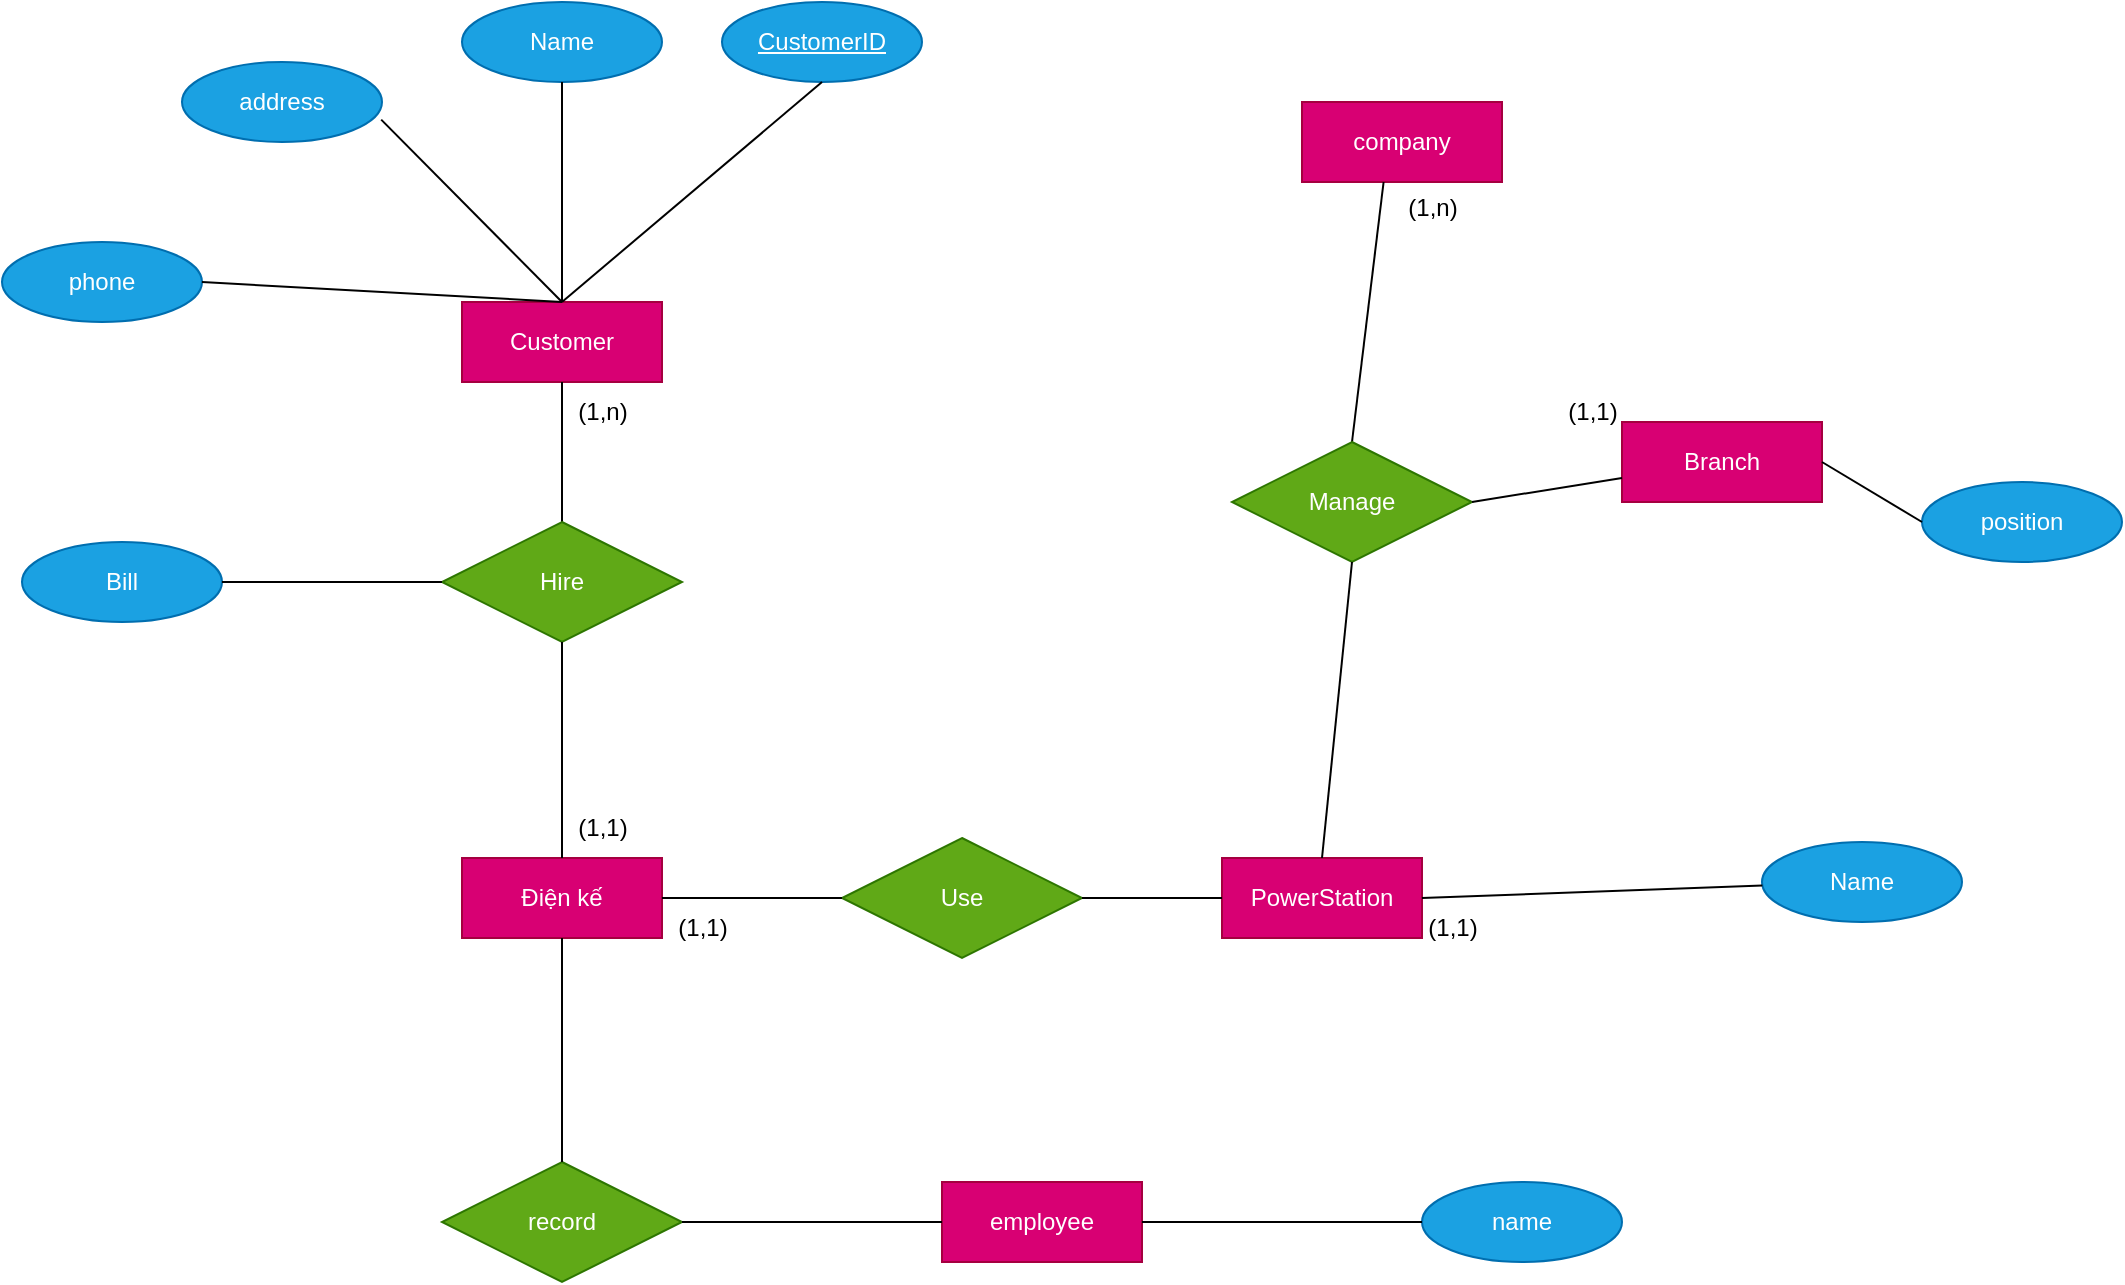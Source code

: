 <mxfile version="22.0.7" type="github">
  <diagram name="Page-1" id="0d4kpQkp0rt_nCVyn7hy">
    <mxGraphModel dx="1955" dy="562" grid="1" gridSize="10" guides="1" tooltips="1" connect="1" arrows="1" fold="1" page="1" pageScale="1" pageWidth="850" pageHeight="1100" math="0" shadow="0">
      <root>
        <mxCell id="0" />
        <mxCell id="1" parent="0" />
        <mxCell id="jenSMxoXQqrwk--JjhD7-1" value="company" style="whiteSpace=wrap;html=1;align=center;fillColor=#d80073;fontColor=#ffffff;strokeColor=#A50040;" vertex="1" parent="1">
          <mxGeometry x="400" y="70" width="100" height="40" as="geometry" />
        </mxCell>
        <mxCell id="jenSMxoXQqrwk--JjhD7-2" value="Branch&lt;br&gt;" style="whiteSpace=wrap;html=1;align=center;fillColor=#d80073;fontColor=#ffffff;strokeColor=#A50040;" vertex="1" parent="1">
          <mxGeometry x="560" y="230" width="100" height="40" as="geometry" />
        </mxCell>
        <mxCell id="jenSMxoXQqrwk--JjhD7-3" value="PowerStation&lt;br&gt;" style="whiteSpace=wrap;html=1;align=center;fillColor=#d80073;fontColor=#ffffff;strokeColor=#A50040;" vertex="1" parent="1">
          <mxGeometry x="360" y="448" width="100" height="40" as="geometry" />
        </mxCell>
        <mxCell id="jenSMxoXQqrwk--JjhD7-4" value="Name" style="ellipse;whiteSpace=wrap;html=1;align=center;fillColor=#1ba1e2;fontColor=#ffffff;strokeColor=#006EAF;" vertex="1" parent="1">
          <mxGeometry x="630" y="440" width="100" height="40" as="geometry" />
        </mxCell>
        <mxCell id="jenSMxoXQqrwk--JjhD7-5" value="" style="endArrow=none;html=1;rounded=0;exitX=1;exitY=0.5;exitDx=0;exitDy=0;" edge="1" parent="1" source="jenSMxoXQqrwk--JjhD7-3" target="jenSMxoXQqrwk--JjhD7-4">
          <mxGeometry relative="1" as="geometry">
            <mxPoint x="520" y="540" as="sourcePoint" />
            <mxPoint x="680" y="540" as="targetPoint" />
          </mxGeometry>
        </mxCell>
        <mxCell id="jenSMxoXQqrwk--JjhD7-6" value="position&lt;br&gt;" style="ellipse;whiteSpace=wrap;html=1;align=center;fillColor=#1ba1e2;fontColor=#ffffff;strokeColor=#006EAF;" vertex="1" parent="1">
          <mxGeometry x="710" y="260" width="100" height="40" as="geometry" />
        </mxCell>
        <mxCell id="jenSMxoXQqrwk--JjhD7-7" value="" style="endArrow=none;html=1;rounded=0;entryX=0;entryY=0.5;entryDx=0;entryDy=0;exitX=1;exitY=0.5;exitDx=0;exitDy=0;" edge="1" parent="1" source="jenSMxoXQqrwk--JjhD7-2" target="jenSMxoXQqrwk--JjhD7-6">
          <mxGeometry relative="1" as="geometry">
            <mxPoint x="650" y="260" as="sourcePoint" />
            <mxPoint x="690" y="190" as="targetPoint" />
          </mxGeometry>
        </mxCell>
        <mxCell id="jenSMxoXQqrwk--JjhD7-8" value="Customer&lt;br&gt;" style="whiteSpace=wrap;html=1;align=center;fillColor=#d80073;fontColor=#ffffff;strokeColor=#A50040;" vertex="1" parent="1">
          <mxGeometry x="-20" y="170" width="100" height="40" as="geometry" />
        </mxCell>
        <mxCell id="jenSMxoXQqrwk--JjhD7-9" value="Điện kế" style="whiteSpace=wrap;html=1;align=center;fillColor=#d80073;fontColor=#ffffff;strokeColor=#A50040;" vertex="1" parent="1">
          <mxGeometry x="-20" y="448" width="100" height="40" as="geometry" />
        </mxCell>
        <mxCell id="jenSMxoXQqrwk--JjhD7-10" value="address" style="ellipse;whiteSpace=wrap;html=1;align=center;fillColor=#1ba1e2;fontColor=#ffffff;strokeColor=#006EAF;" vertex="1" parent="1">
          <mxGeometry x="-160" y="50" width="100" height="40" as="geometry" />
        </mxCell>
        <mxCell id="jenSMxoXQqrwk--JjhD7-11" value="CustomerID" style="ellipse;whiteSpace=wrap;html=1;align=center;fontStyle=4;fillColor=#1ba1e2;fontColor=#ffffff;strokeColor=#006EAF;" vertex="1" parent="1">
          <mxGeometry x="110" y="20" width="100" height="40" as="geometry" />
        </mxCell>
        <mxCell id="jenSMxoXQqrwk--JjhD7-12" value="Name" style="ellipse;whiteSpace=wrap;html=1;align=center;fillColor=#1ba1e2;fontColor=#ffffff;strokeColor=#006EAF;" vertex="1" parent="1">
          <mxGeometry x="-20" y="20" width="100" height="40" as="geometry" />
        </mxCell>
        <mxCell id="jenSMxoXQqrwk--JjhD7-14" value="phone" style="ellipse;whiteSpace=wrap;html=1;align=center;fillColor=#1ba1e2;fontColor=#ffffff;strokeColor=#006EAF;" vertex="1" parent="1">
          <mxGeometry x="-250" y="140" width="100" height="40" as="geometry" />
        </mxCell>
        <mxCell id="jenSMxoXQqrwk--JjhD7-16" value="" style="endArrow=none;html=1;rounded=0;exitX=0.996;exitY=0.72;exitDx=0;exitDy=0;exitPerimeter=0;entryX=0.5;entryY=0;entryDx=0;entryDy=0;" edge="1" parent="1" source="jenSMxoXQqrwk--JjhD7-10" target="jenSMxoXQqrwk--JjhD7-8">
          <mxGeometry relative="1" as="geometry">
            <mxPoint x="-50" y="220" as="sourcePoint" />
            <mxPoint x="110" y="220" as="targetPoint" />
          </mxGeometry>
        </mxCell>
        <mxCell id="jenSMxoXQqrwk--JjhD7-17" value="" style="endArrow=none;html=1;rounded=0;exitX=0.5;exitY=1;exitDx=0;exitDy=0;entryX=0.5;entryY=0;entryDx=0;entryDy=0;" edge="1" parent="1" source="jenSMxoXQqrwk--JjhD7-12" target="jenSMxoXQqrwk--JjhD7-8">
          <mxGeometry relative="1" as="geometry">
            <mxPoint x="30" y="210" as="sourcePoint" />
            <mxPoint x="190" y="210" as="targetPoint" />
          </mxGeometry>
        </mxCell>
        <mxCell id="jenSMxoXQqrwk--JjhD7-18" value="" style="endArrow=none;html=1;rounded=0;exitX=1;exitY=0.5;exitDx=0;exitDy=0;entryX=0.5;entryY=0;entryDx=0;entryDy=0;" edge="1" parent="1" source="jenSMxoXQqrwk--JjhD7-14" target="jenSMxoXQqrwk--JjhD7-8">
          <mxGeometry relative="1" as="geometry">
            <mxPoint x="-190" y="260" as="sourcePoint" />
            <mxPoint x="-30" y="260" as="targetPoint" />
          </mxGeometry>
        </mxCell>
        <mxCell id="jenSMxoXQqrwk--JjhD7-19" value="" style="endArrow=none;html=1;rounded=0;exitX=0.5;exitY=0;exitDx=0;exitDy=0;entryX=0.5;entryY=1;entryDx=0;entryDy=0;" edge="1" parent="1" source="jenSMxoXQqrwk--JjhD7-8" target="jenSMxoXQqrwk--JjhD7-11">
          <mxGeometry relative="1" as="geometry">
            <mxPoint x="140" y="210" as="sourcePoint" />
            <mxPoint x="300" y="210" as="targetPoint" />
          </mxGeometry>
        </mxCell>
        <mxCell id="jenSMxoXQqrwk--JjhD7-21" value="Use" style="shape=rhombus;perimeter=rhombusPerimeter;whiteSpace=wrap;html=1;align=center;fillColor=#60a917;fontColor=#ffffff;strokeColor=#2D7600;" vertex="1" parent="1">
          <mxGeometry x="170" y="438" width="120" height="60" as="geometry" />
        </mxCell>
        <mxCell id="jenSMxoXQqrwk--JjhD7-23" value="" style="endArrow=none;html=1;rounded=0;entryX=0;entryY=0.5;entryDx=0;entryDy=0;" edge="1" parent="1" source="jenSMxoXQqrwk--JjhD7-9" target="jenSMxoXQqrwk--JjhD7-21">
          <mxGeometry relative="1" as="geometry">
            <mxPoint x="80" y="400" as="sourcePoint" />
            <mxPoint x="240" y="400" as="targetPoint" />
          </mxGeometry>
        </mxCell>
        <mxCell id="jenSMxoXQqrwk--JjhD7-24" value="" style="endArrow=none;html=1;rounded=0;exitX=1;exitY=0.5;exitDx=0;exitDy=0;entryX=0;entryY=0.5;entryDx=0;entryDy=0;" edge="1" parent="1" source="jenSMxoXQqrwk--JjhD7-21" target="jenSMxoXQqrwk--JjhD7-3">
          <mxGeometry relative="1" as="geometry">
            <mxPoint x="200" y="537" as="sourcePoint" />
            <mxPoint x="470" y="369" as="targetPoint" />
          </mxGeometry>
        </mxCell>
        <mxCell id="jenSMxoXQqrwk--JjhD7-25" value="" style="endArrow=none;html=1;rounded=0;entryX=0.5;entryY=1;entryDx=0;entryDy=0;exitX=0.5;exitY=0;exitDx=0;exitDy=0;" edge="1" parent="1" source="jenSMxoXQqrwk--JjhD7-26" target="jenSMxoXQqrwk--JjhD7-8">
          <mxGeometry relative="1" as="geometry">
            <mxPoint x="-250" y="260" as="sourcePoint" />
            <mxPoint x="-90" y="260" as="targetPoint" />
          </mxGeometry>
        </mxCell>
        <mxCell id="jenSMxoXQqrwk--JjhD7-26" value="Hire&lt;br&gt;" style="shape=rhombus;perimeter=rhombusPerimeter;whiteSpace=wrap;html=1;align=center;fillColor=#60a917;fontColor=#ffffff;strokeColor=#2D7600;" vertex="1" parent="1">
          <mxGeometry x="-30" y="280" width="120" height="60" as="geometry" />
        </mxCell>
        <mxCell id="jenSMxoXQqrwk--JjhD7-27" value="" style="endArrow=none;html=1;rounded=0;entryX=0.5;entryY=1;entryDx=0;entryDy=0;" edge="1" parent="1" source="jenSMxoXQqrwk--JjhD7-9" target="jenSMxoXQqrwk--JjhD7-26">
          <mxGeometry relative="1" as="geometry">
            <mxPoint x="-120" y="400" as="sourcePoint" />
            <mxPoint x="40" y="400" as="targetPoint" />
          </mxGeometry>
        </mxCell>
        <mxCell id="jenSMxoXQqrwk--JjhD7-28" value="" style="endArrow=none;html=1;rounded=0;exitX=0.408;exitY=1;exitDx=0;exitDy=0;exitPerimeter=0;entryX=0.5;entryY=0;entryDx=0;entryDy=0;" edge="1" parent="1" source="jenSMxoXQqrwk--JjhD7-1" target="jenSMxoXQqrwk--JjhD7-29">
          <mxGeometry relative="1" as="geometry">
            <mxPoint x="570" y="150" as="sourcePoint" />
            <mxPoint x="730" y="150" as="targetPoint" />
          </mxGeometry>
        </mxCell>
        <mxCell id="jenSMxoXQqrwk--JjhD7-29" value="Manage" style="shape=rhombus;perimeter=rhombusPerimeter;whiteSpace=wrap;html=1;align=center;fillColor=#60a917;fontColor=#ffffff;strokeColor=#2D7600;" vertex="1" parent="1">
          <mxGeometry x="365" y="240" width="120" height="60" as="geometry" />
        </mxCell>
        <mxCell id="jenSMxoXQqrwk--JjhD7-30" value="" style="endArrow=none;html=1;rounded=0;entryX=1;entryY=0.5;entryDx=0;entryDy=0;" edge="1" parent="1" source="jenSMxoXQqrwk--JjhD7-2" target="jenSMxoXQqrwk--JjhD7-29">
          <mxGeometry relative="1" as="geometry">
            <mxPoint x="450" y="240" as="sourcePoint" />
            <mxPoint x="610" y="240" as="targetPoint" />
          </mxGeometry>
        </mxCell>
        <mxCell id="jenSMxoXQqrwk--JjhD7-31" value="" style="endArrow=none;html=1;rounded=0;exitX=0.5;exitY=1;exitDx=0;exitDy=0;entryX=0.5;entryY=0;entryDx=0;entryDy=0;" edge="1" parent="1" source="jenSMxoXQqrwk--JjhD7-29" target="jenSMxoXQqrwk--JjhD7-3">
          <mxGeometry relative="1" as="geometry">
            <mxPoint x="630" y="280" as="sourcePoint" />
            <mxPoint x="511.6" y="501.6" as="targetPoint" />
          </mxGeometry>
        </mxCell>
        <mxCell id="jenSMxoXQqrwk--JjhD7-32" value="(1,n)" style="text;html=1;align=center;verticalAlign=middle;resizable=0;points=[];autosize=1;strokeColor=none;fillColor=none;" vertex="1" parent="1">
          <mxGeometry x="440" y="108" width="50" height="30" as="geometry" />
        </mxCell>
        <mxCell id="jenSMxoXQqrwk--JjhD7-33" value="(1,1)" style="text;html=1;align=center;verticalAlign=middle;resizable=0;points=[];autosize=1;strokeColor=none;fillColor=none;" vertex="1" parent="1">
          <mxGeometry x="520" y="210" width="50" height="30" as="geometry" />
        </mxCell>
        <mxCell id="jenSMxoXQqrwk--JjhD7-36" value="employee&lt;br&gt;" style="whiteSpace=wrap;html=1;align=center;fillColor=#d80073;fontColor=#ffffff;strokeColor=#A50040;" vertex="1" parent="1">
          <mxGeometry x="220" y="610" width="100" height="40" as="geometry" />
        </mxCell>
        <mxCell id="jenSMxoXQqrwk--JjhD7-37" value="record&lt;br&gt;" style="shape=rhombus;perimeter=rhombusPerimeter;whiteSpace=wrap;html=1;align=center;fillColor=#60a917;fontColor=#ffffff;strokeColor=#2D7600;" vertex="1" parent="1">
          <mxGeometry x="-30" y="600" width="120" height="60" as="geometry" />
        </mxCell>
        <mxCell id="jenSMxoXQqrwk--JjhD7-38" value="" style="endArrow=none;html=1;rounded=0;exitX=0.5;exitY=1;exitDx=0;exitDy=0;entryX=0.5;entryY=0;entryDx=0;entryDy=0;" edge="1" parent="1" source="jenSMxoXQqrwk--JjhD7-9" target="jenSMxoXQqrwk--JjhD7-37">
          <mxGeometry relative="1" as="geometry">
            <mxPoint x="-60" y="540" as="sourcePoint" />
            <mxPoint x="100" y="540" as="targetPoint" />
          </mxGeometry>
        </mxCell>
        <mxCell id="jenSMxoXQqrwk--JjhD7-39" value="" style="endArrow=none;html=1;rounded=0;exitX=1;exitY=0.5;exitDx=0;exitDy=0;entryX=0;entryY=0.5;entryDx=0;entryDy=0;" edge="1" parent="1" source="jenSMxoXQqrwk--JjhD7-37" target="jenSMxoXQqrwk--JjhD7-36">
          <mxGeometry relative="1" as="geometry">
            <mxPoint x="90" y="580" as="sourcePoint" />
            <mxPoint x="250" y="580" as="targetPoint" />
          </mxGeometry>
        </mxCell>
        <mxCell id="jenSMxoXQqrwk--JjhD7-41" value="(1,1)" style="text;html=1;align=center;verticalAlign=middle;resizable=0;points=[];autosize=1;strokeColor=none;fillColor=none;" vertex="1" parent="1">
          <mxGeometry x="450" y="468" width="50" height="30" as="geometry" />
        </mxCell>
        <mxCell id="jenSMxoXQqrwk--JjhD7-42" value="(1,1)" style="text;html=1;align=center;verticalAlign=middle;resizable=0;points=[];autosize=1;strokeColor=none;fillColor=none;" vertex="1" parent="1">
          <mxGeometry x="25" y="418" width="50" height="30" as="geometry" />
        </mxCell>
        <mxCell id="jenSMxoXQqrwk--JjhD7-43" value="(1,n)" style="text;html=1;align=center;verticalAlign=middle;resizable=0;points=[];autosize=1;strokeColor=none;fillColor=none;" vertex="1" parent="1">
          <mxGeometry x="25" y="210" width="50" height="30" as="geometry" />
        </mxCell>
        <mxCell id="jenSMxoXQqrwk--JjhD7-45" value="name" style="ellipse;whiteSpace=wrap;html=1;align=center;fillColor=#1ba1e2;fontColor=#ffffff;strokeColor=#006EAF;" vertex="1" parent="1">
          <mxGeometry x="460" y="610" width="100" height="40" as="geometry" />
        </mxCell>
        <mxCell id="jenSMxoXQqrwk--JjhD7-50" value="" style="endArrow=none;html=1;rounded=0;exitX=1;exitY=0.5;exitDx=0;exitDy=0;entryX=0;entryY=0.5;entryDx=0;entryDy=0;" edge="1" parent="1" source="jenSMxoXQqrwk--JjhD7-36" target="jenSMxoXQqrwk--JjhD7-45">
          <mxGeometry relative="1" as="geometry">
            <mxPoint x="310" y="550" as="sourcePoint" />
            <mxPoint x="470" y="550" as="targetPoint" />
          </mxGeometry>
        </mxCell>
        <mxCell id="jenSMxoXQqrwk--JjhD7-51" value="Bill" style="ellipse;whiteSpace=wrap;html=1;align=center;fillColor=#1ba1e2;fontColor=#ffffff;strokeColor=#006EAF;" vertex="1" parent="1">
          <mxGeometry x="-240" y="290" width="100" height="40" as="geometry" />
        </mxCell>
        <mxCell id="jenSMxoXQqrwk--JjhD7-52" value="" style="endArrow=none;html=1;rounded=0;exitX=1;exitY=0.5;exitDx=0;exitDy=0;entryX=0;entryY=0.5;entryDx=0;entryDy=0;" edge="1" parent="1" source="jenSMxoXQqrwk--JjhD7-51" target="jenSMxoXQqrwk--JjhD7-26">
          <mxGeometry relative="1" as="geometry">
            <mxPoint x="-210" y="380" as="sourcePoint" />
            <mxPoint x="-50" y="380" as="targetPoint" />
          </mxGeometry>
        </mxCell>
        <mxCell id="jenSMxoXQqrwk--JjhD7-53" value="(1,1)" style="text;html=1;align=center;verticalAlign=middle;resizable=0;points=[];autosize=1;strokeColor=none;fillColor=none;" vertex="1" parent="1">
          <mxGeometry x="75" y="468" width="50" height="30" as="geometry" />
        </mxCell>
      </root>
    </mxGraphModel>
  </diagram>
</mxfile>
